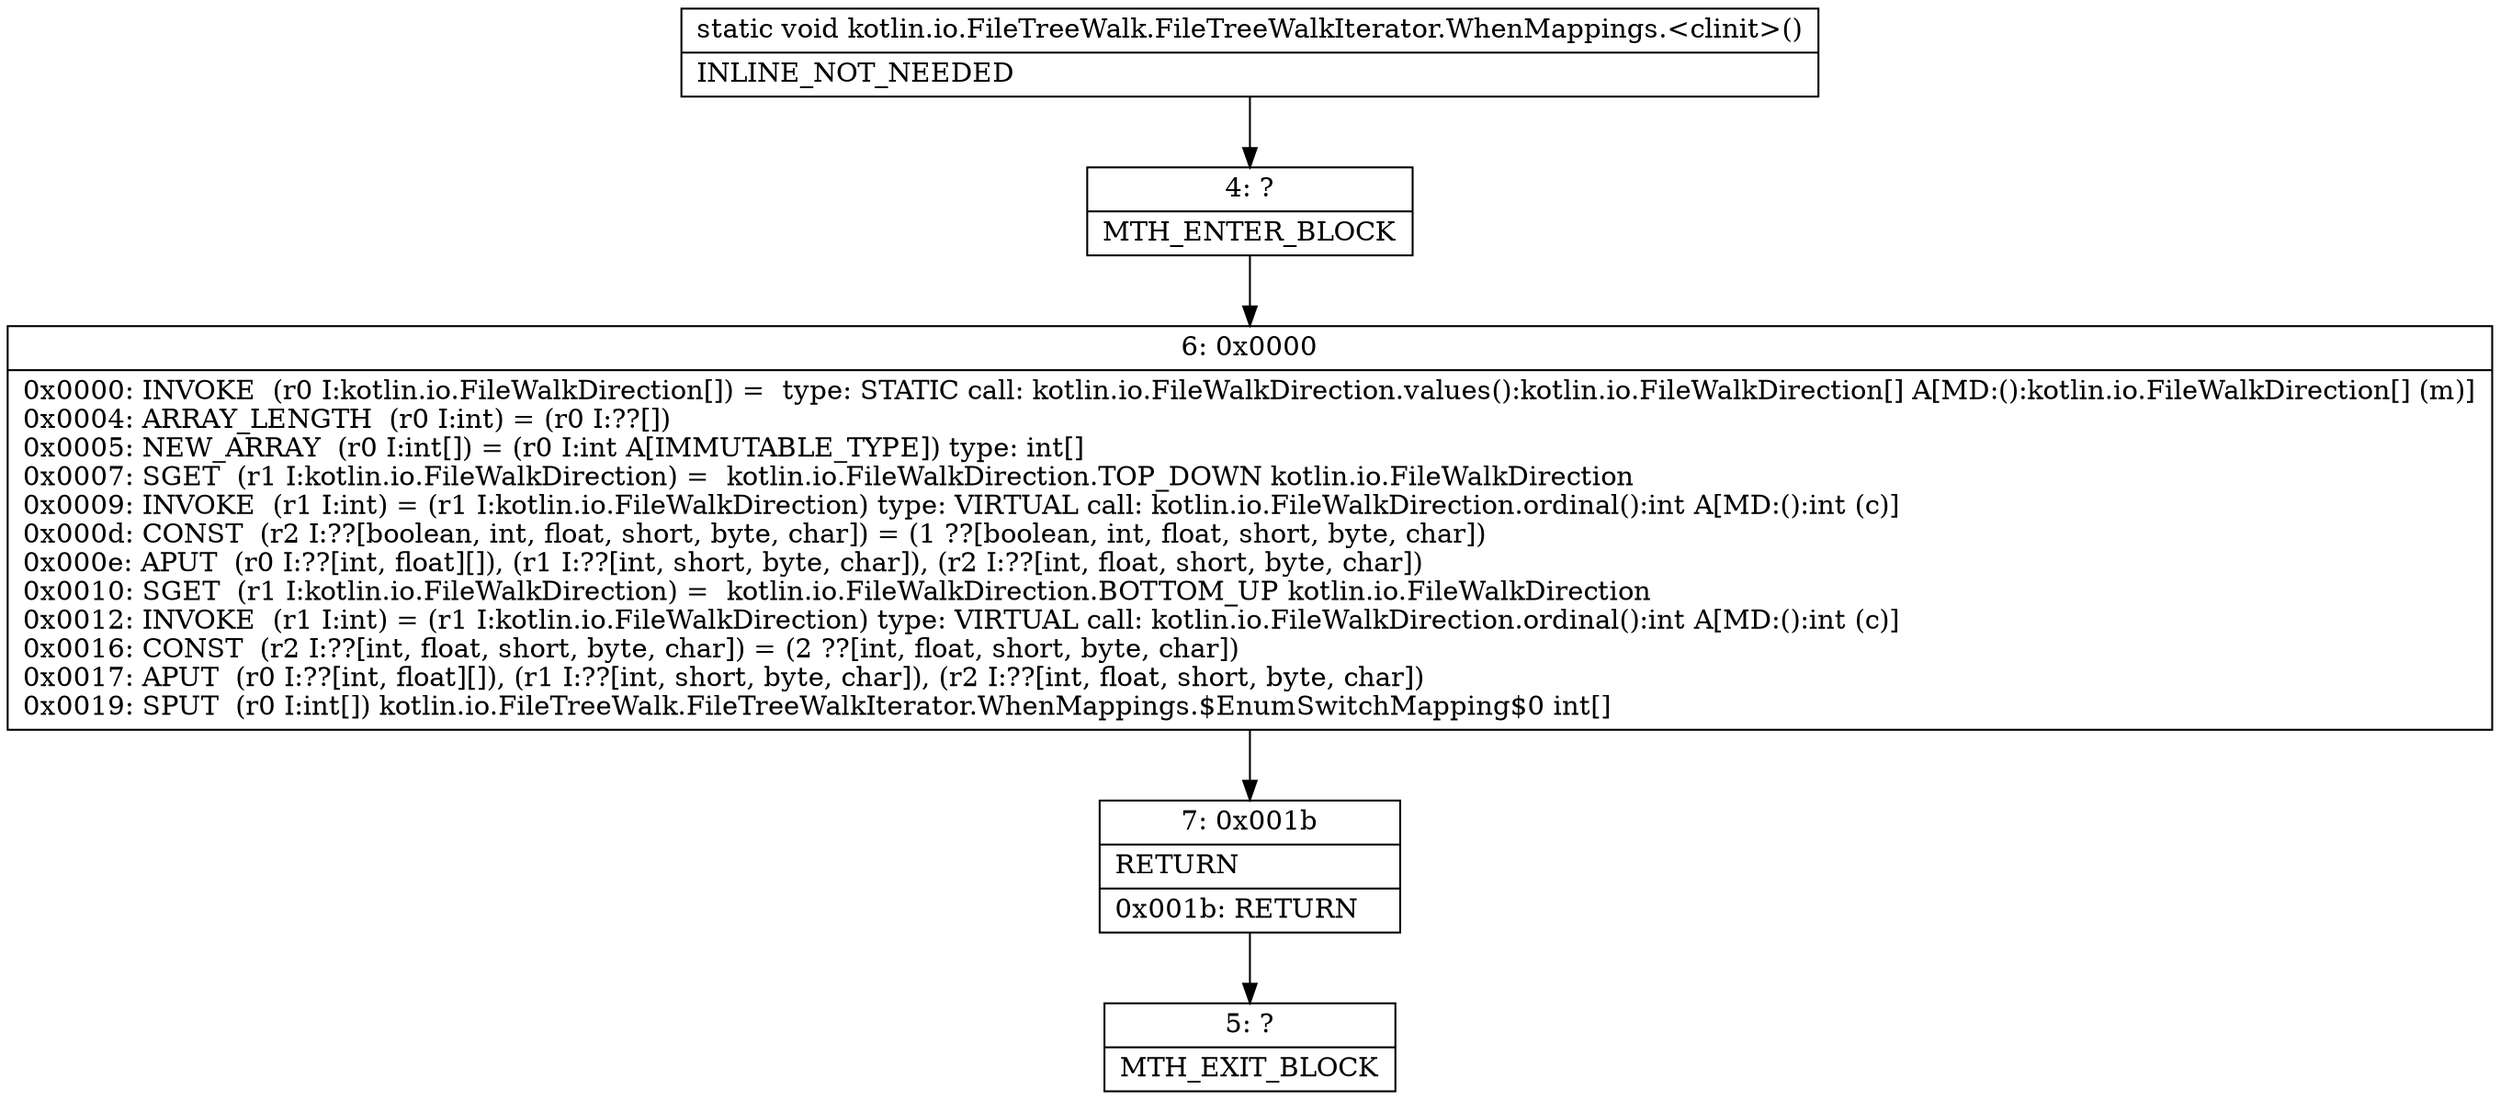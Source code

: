 digraph "CFG forkotlin.io.FileTreeWalk.FileTreeWalkIterator.WhenMappings.\<clinit\>()V" {
Node_4 [shape=record,label="{4\:\ ?|MTH_ENTER_BLOCK\l}"];
Node_6 [shape=record,label="{6\:\ 0x0000|0x0000: INVOKE  (r0 I:kotlin.io.FileWalkDirection[]) =  type: STATIC call: kotlin.io.FileWalkDirection.values():kotlin.io.FileWalkDirection[] A[MD:():kotlin.io.FileWalkDirection[] (m)]\l0x0004: ARRAY_LENGTH  (r0 I:int) = (r0 I:??[]) \l0x0005: NEW_ARRAY  (r0 I:int[]) = (r0 I:int A[IMMUTABLE_TYPE]) type: int[] \l0x0007: SGET  (r1 I:kotlin.io.FileWalkDirection) =  kotlin.io.FileWalkDirection.TOP_DOWN kotlin.io.FileWalkDirection \l0x0009: INVOKE  (r1 I:int) = (r1 I:kotlin.io.FileWalkDirection) type: VIRTUAL call: kotlin.io.FileWalkDirection.ordinal():int A[MD:():int (c)]\l0x000d: CONST  (r2 I:??[boolean, int, float, short, byte, char]) = (1 ??[boolean, int, float, short, byte, char]) \l0x000e: APUT  (r0 I:??[int, float][]), (r1 I:??[int, short, byte, char]), (r2 I:??[int, float, short, byte, char]) \l0x0010: SGET  (r1 I:kotlin.io.FileWalkDirection) =  kotlin.io.FileWalkDirection.BOTTOM_UP kotlin.io.FileWalkDirection \l0x0012: INVOKE  (r1 I:int) = (r1 I:kotlin.io.FileWalkDirection) type: VIRTUAL call: kotlin.io.FileWalkDirection.ordinal():int A[MD:():int (c)]\l0x0016: CONST  (r2 I:??[int, float, short, byte, char]) = (2 ??[int, float, short, byte, char]) \l0x0017: APUT  (r0 I:??[int, float][]), (r1 I:??[int, short, byte, char]), (r2 I:??[int, float, short, byte, char]) \l0x0019: SPUT  (r0 I:int[]) kotlin.io.FileTreeWalk.FileTreeWalkIterator.WhenMappings.$EnumSwitchMapping$0 int[] \l}"];
Node_7 [shape=record,label="{7\:\ 0x001b|RETURN\l|0x001b: RETURN   \l}"];
Node_5 [shape=record,label="{5\:\ ?|MTH_EXIT_BLOCK\l}"];
MethodNode[shape=record,label="{static void kotlin.io.FileTreeWalk.FileTreeWalkIterator.WhenMappings.\<clinit\>()  | INLINE_NOT_NEEDED\l}"];
MethodNode -> Node_4;Node_4 -> Node_6;
Node_6 -> Node_7;
Node_7 -> Node_5;
}


